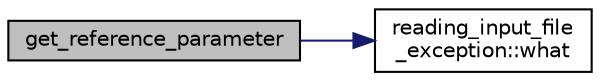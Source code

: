 digraph "get_reference_parameter"
{
 // LATEX_PDF_SIZE
  edge [fontname="Helvetica",fontsize="10",labelfontname="Helvetica",labelfontsize="10"];
  node [fontname="Helvetica",fontsize="10",shape=record];
  rankdir="LR";
  Node1 [label="get_reference_parameter",height=0.2,width=0.4,color="black", fillcolor="grey75", style="filled", fontcolor="black",tooltip=" "];
  Node1 -> Node2 [color="midnightblue",fontsize="10",style="solid",fontname="Helvetica"];
  Node2 [label="reading_input_file\l_exception::what",height=0.2,width=0.4,color="black", fillcolor="white", style="filled",URL="$structreading__input__file__exception.html#a70518905d36686ddeeb2eb3b2682f016",tooltip=" "];
}
